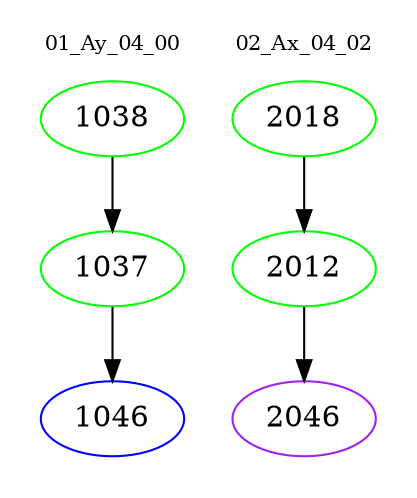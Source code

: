 digraph{
subgraph cluster_0 {
color = white
label = "01_Ay_04_00";
fontsize=10;
T0_1038 [label="1038", color="green"]
T0_1038 -> T0_1037 [color="black"]
T0_1037 [label="1037", color="green"]
T0_1037 -> T0_1046 [color="black"]
T0_1046 [label="1046", color="blue"]
}
subgraph cluster_1 {
color = white
label = "02_Ax_04_02";
fontsize=10;
T1_2018 [label="2018", color="green"]
T1_2018 -> T1_2012 [color="black"]
T1_2012 [label="2012", color="green"]
T1_2012 -> T1_2046 [color="black"]
T1_2046 [label="2046", color="purple"]
}
}
